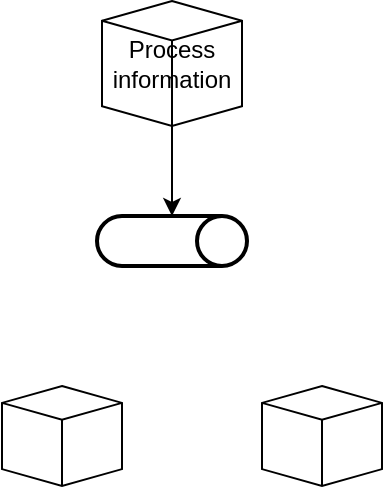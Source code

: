 <mxfile version="22.1.0" type="github">
  <diagram name="第 1 页" id="lHjecrkS6KcnyEd4fTU1">
    <mxGraphModel dx="499" dy="273" grid="1" gridSize="10" guides="1" tooltips="1" connect="1" arrows="1" fold="1" page="1" pageScale="1" pageWidth="827" pageHeight="1169" math="0" shadow="0">
      <root>
        <mxCell id="0" />
        <mxCell id="1" parent="0" />
        <mxCell id="AIyoqj3rbVYXGUBrCDZF-7" style="edgeStyle=orthogonalEdgeStyle;rounded=0;orthogonalLoop=1;jettySize=auto;html=1;" edge="1" parent="1" source="AIyoqj3rbVYXGUBrCDZF-2" target="AIyoqj3rbVYXGUBrCDZF-6">
          <mxGeometry relative="1" as="geometry" />
        </mxCell>
        <mxCell id="AIyoqj3rbVYXGUBrCDZF-2" value="Process information" style="html=1;whiteSpace=wrap;shape=isoCube2;backgroundOutline=1;isoAngle=8.909;" vertex="1" parent="1">
          <mxGeometry x="190" y="137.5" width="70" height="62.5" as="geometry" />
        </mxCell>
        <mxCell id="AIyoqj3rbVYXGUBrCDZF-4" value="" style="html=1;whiteSpace=wrap;shape=isoCube2;backgroundOutline=1;isoAngle=8.909;" vertex="1" parent="1">
          <mxGeometry x="140" y="330" width="60" height="50" as="geometry" />
        </mxCell>
        <mxCell id="AIyoqj3rbVYXGUBrCDZF-5" value="" style="html=1;whiteSpace=wrap;shape=isoCube2;backgroundOutline=1;isoAngle=8.909;" vertex="1" parent="1">
          <mxGeometry x="270" y="330" width="60" height="50" as="geometry" />
        </mxCell>
        <mxCell id="AIyoqj3rbVYXGUBrCDZF-6" value="" style="strokeWidth=2;html=1;shape=mxgraph.flowchart.database;whiteSpace=wrap;rotation=90;" vertex="1" parent="1">
          <mxGeometry x="212.5" y="220" width="25" height="75" as="geometry" />
        </mxCell>
      </root>
    </mxGraphModel>
  </diagram>
</mxfile>
